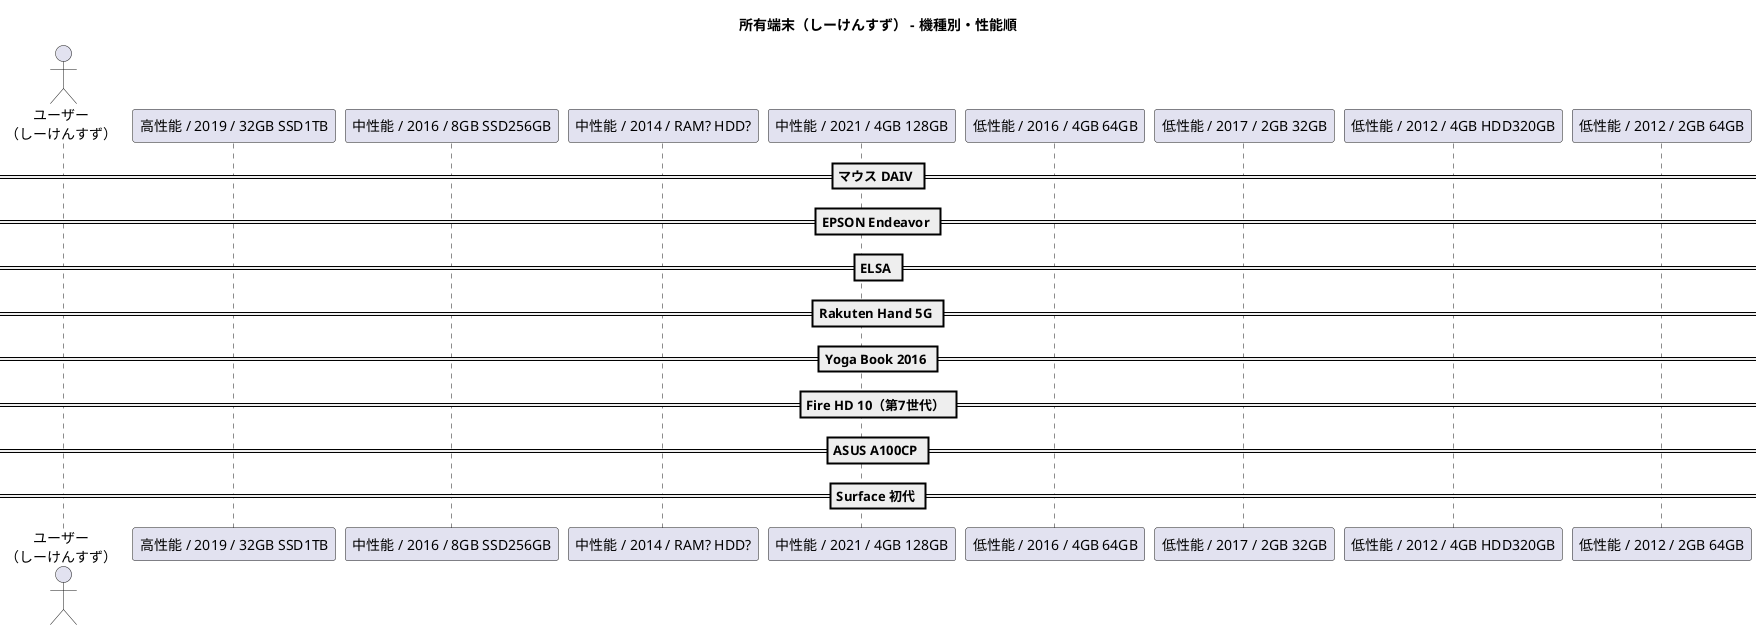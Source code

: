 @startuml
title 所有端末（しーけんすず） - 機種別・性能順

actor "ユーザー\n（しーけんすず）" as User

== マウス DAIV ==
participant "高性能 / 2019 / 32GB SSD1TB" as DAIV

== EPSON Endeavor ==
participant "中性能 / 2016 / 8GB SSD256GB" as EPSON

== ELSA ==
participant "中性能 / 2014 / RAM? HDD?" as ELSA

== Rakuten Hand 5G ==
participant "中性能 / 2021 / 4GB 128GB" as Rakuten

== Yoga Book 2016 ==
participant "低性能 / 2016 / 4GB 64GB" as Yoga

== Fire HD 10（第7世代） ==
participant "低性能 / 2017 / 2GB 32GB" as FireHD

== ASUS A100CP ==
participant "低性能 / 2012 / 4GB HDD320GB" as ASUS

== Surface 初代 ==
participant "低性能 / 2012 / 2GB 64GB" as Surface

@enduml